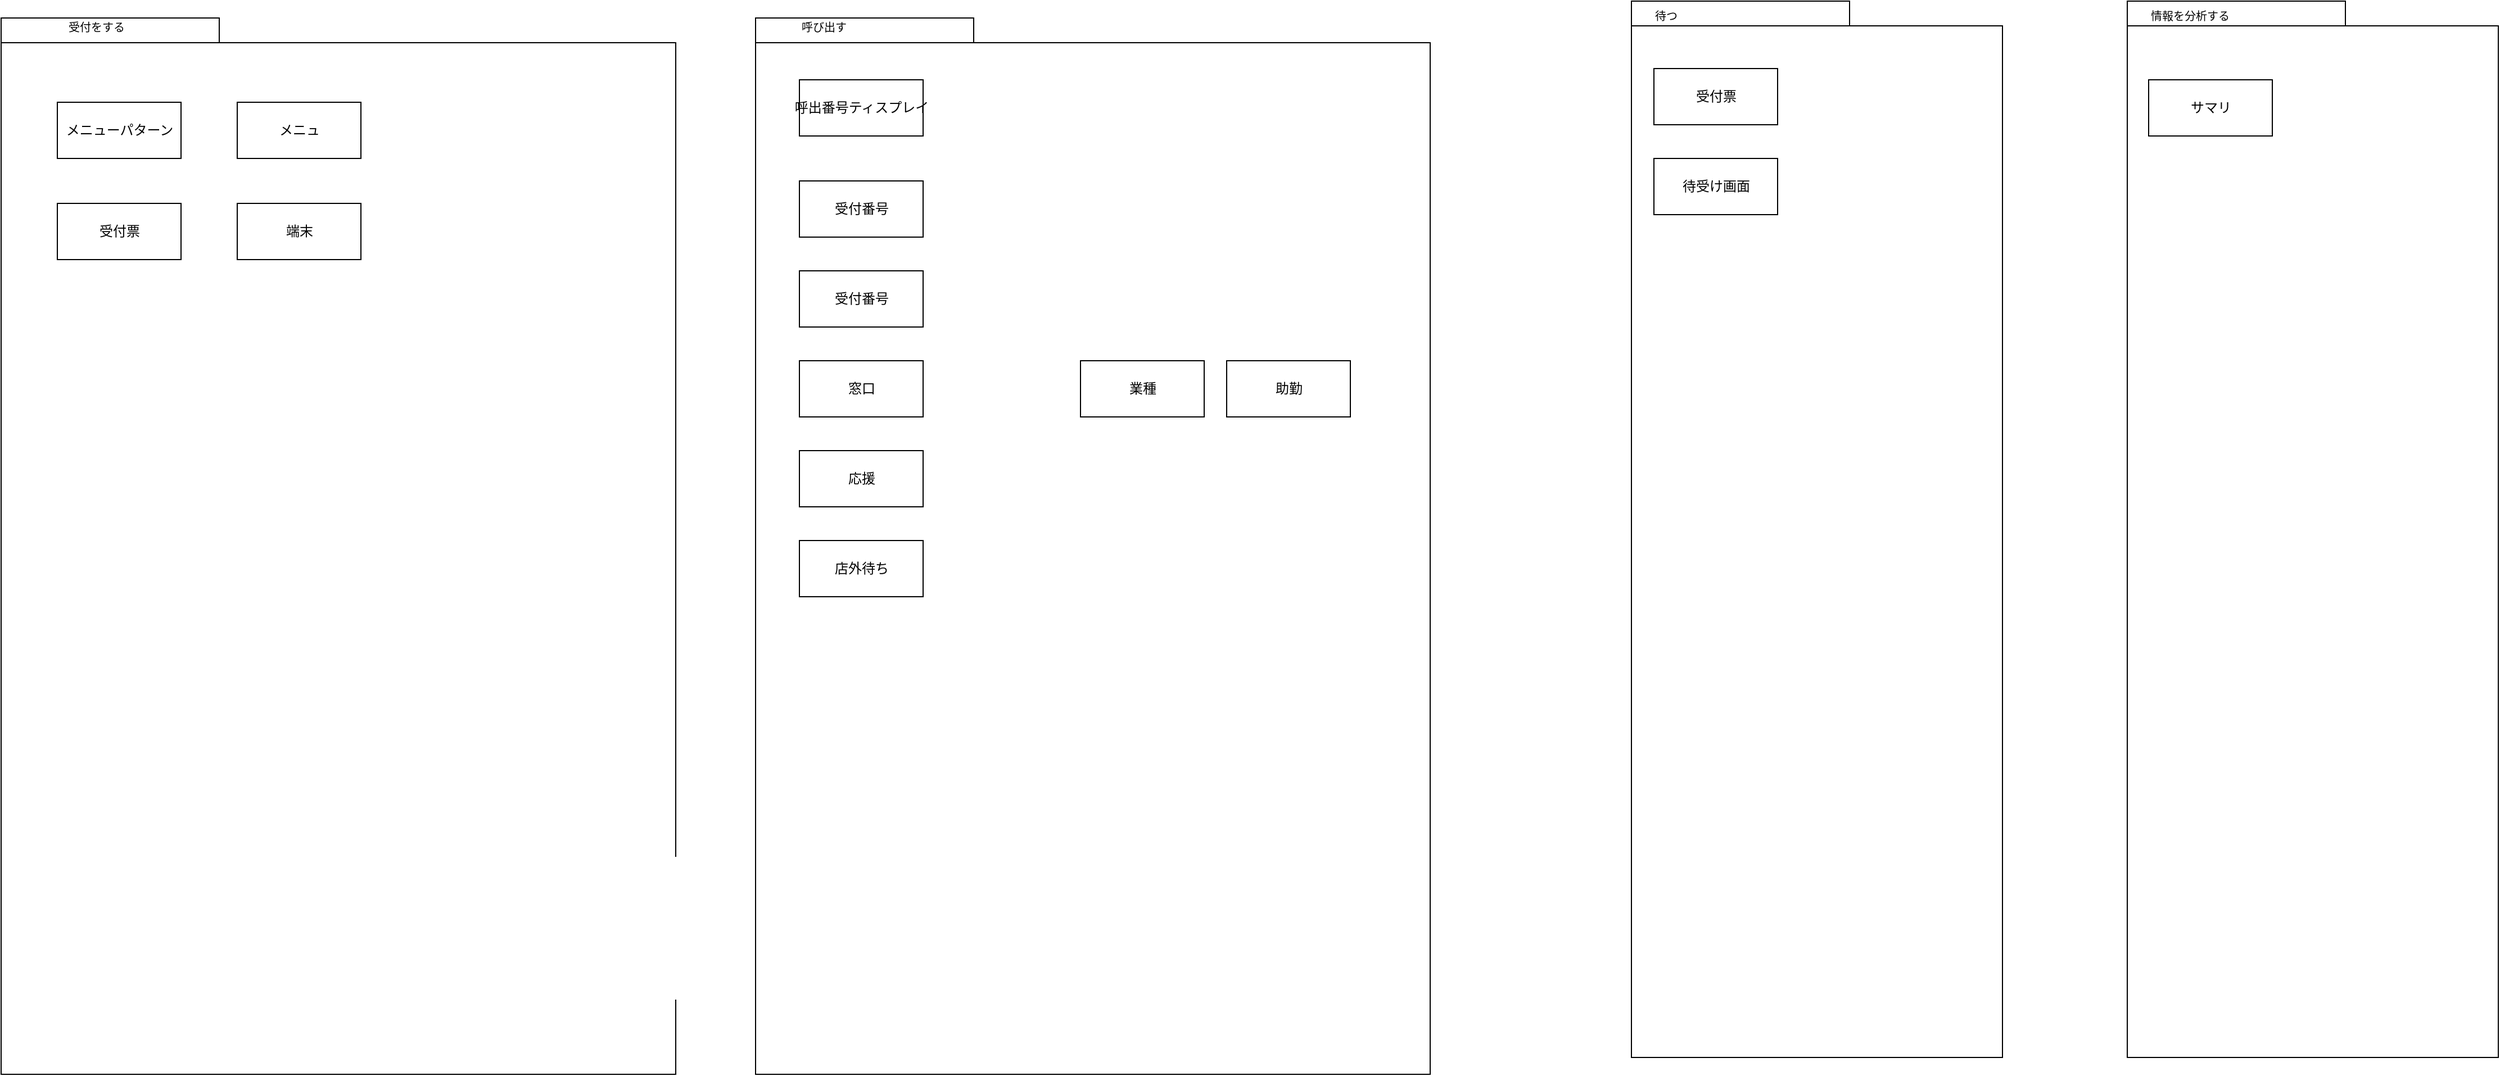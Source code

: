 <mxfile version="20.7.4" type="github">
  <diagram name="Page-1" id="b5b7bab2-c9e2-2cf4-8b2a-24fd1a2a6d21">
    <mxGraphModel dx="2442" dy="948" grid="1" gridSize="10" guides="1" tooltips="1" connect="1" arrows="1" fold="1" page="1" pageScale="1" pageWidth="827" pageHeight="1169" background="none" math="0" shadow="0">
      <root>
        <mxCell id="0" />
        <mxCell id="1" parent="0" />
        <mxCell id="6e0c8c40b5770093-72" value="" style="shape=folder;fontStyle=1;spacingTop=10;tabWidth=194;tabHeight=22;tabPosition=left;html=1;rounded=0;shadow=0;comic=0;labelBackgroundColor=none;strokeWidth=1;fillColor=none;fontFamily=Verdana;fontSize=10;align=center;" parent="1" vertex="1">
          <mxGeometry x="270" y="115" width="600" height="940" as="geometry" />
        </mxCell>
        <mxCell id="6e0c8c40b5770093-73" value="受付をする" style="text;html=1;align=left;verticalAlign=top;spacingTop=-4;fontSize=10;fontFamily=Verdana" parent="1" vertex="1">
          <mxGeometry x="327.5" y="114.5" width="130" height="20" as="geometry" />
        </mxCell>
        <mxCell id="UAsPiml-7njqkJdproNT-3" value="メニュ" style="html=1;" vertex="1" parent="1">
          <mxGeometry x="480" y="190" width="110" height="50" as="geometry" />
        </mxCell>
        <mxCell id="UAsPiml-7njqkJdproNT-4" value="受付票" style="html=1;" vertex="1" parent="1">
          <mxGeometry x="320" y="280" width="110" height="50" as="geometry" />
        </mxCell>
        <mxCell id="UAsPiml-7njqkJdproNT-5" value="" style="shape=folder;fontStyle=1;spacingTop=10;tabWidth=194;tabHeight=22;tabPosition=left;html=1;rounded=0;shadow=0;comic=0;labelBackgroundColor=none;strokeWidth=1;fillColor=none;fontFamily=Verdana;fontSize=10;align=center;" vertex="1" parent="1">
          <mxGeometry x="941" y="115" width="600" height="940" as="geometry" />
        </mxCell>
        <mxCell id="UAsPiml-7njqkJdproNT-6" value="呼出番号ティスプレイ" style="html=1;" vertex="1" parent="1">
          <mxGeometry x="980" y="170" width="110" height="50" as="geometry" />
        </mxCell>
        <mxCell id="UAsPiml-7njqkJdproNT-7" value="呼び出す" style="text;html=1;align=left;verticalAlign=top;spacingTop=-4;fontSize=10;fontFamily=Verdana" vertex="1" parent="1">
          <mxGeometry x="980" y="114.5" width="130" height="20" as="geometry" />
        </mxCell>
        <mxCell id="UAsPiml-7njqkJdproNT-9" value="受付番号" style="html=1;" vertex="1" parent="1">
          <mxGeometry x="980" y="260" width="110" height="50" as="geometry" />
        </mxCell>
        <mxCell id="UAsPiml-7njqkJdproNT-10" value="受付番号" style="html=1;" vertex="1" parent="1">
          <mxGeometry x="980" y="340" width="110" height="50" as="geometry" />
        </mxCell>
        <mxCell id="UAsPiml-7njqkJdproNT-13" value="窓口" style="html=1;" vertex="1" parent="1">
          <mxGeometry x="980" y="420" width="110" height="50" as="geometry" />
        </mxCell>
        <mxCell id="UAsPiml-7njqkJdproNT-14" value="サマリ" style="html=1;" vertex="1" parent="1">
          <mxGeometry x="2180" y="170" width="110" height="50" as="geometry" />
        </mxCell>
        <mxCell id="UAsPiml-7njqkJdproNT-15" value="応援" style="html=1;" vertex="1" parent="1">
          <mxGeometry x="980" y="500" width="110" height="50" as="geometry" />
        </mxCell>
        <mxCell id="UAsPiml-7njqkJdproNT-16" value="メニューパターン" style="html=1;" vertex="1" parent="1">
          <mxGeometry x="320" y="190" width="110" height="50" as="geometry" />
        </mxCell>
        <mxCell id="UAsPiml-7njqkJdproNT-17" value="端末" style="html=1;" vertex="1" parent="1">
          <mxGeometry x="480" y="280" width="110" height="50" as="geometry" />
        </mxCell>
        <mxCell id="UAsPiml-7njqkJdproNT-18" value="店外待ち" style="html=1;" vertex="1" parent="1">
          <mxGeometry x="980" y="580" width="110" height="50" as="geometry" />
        </mxCell>
        <mxCell id="UAsPiml-7njqkJdproNT-19" value="助勤" style="html=1;" vertex="1" parent="1">
          <mxGeometry x="1360" y="420" width="110" height="50" as="geometry" />
        </mxCell>
        <mxCell id="UAsPiml-7njqkJdproNT-20" value="" style="group" vertex="1" connectable="0" parent="1">
          <mxGeometry x="1720" y="100" width="330" height="940" as="geometry" />
        </mxCell>
        <mxCell id="UAsPiml-7njqkJdproNT-8" value="" style="shape=folder;fontStyle=1;spacingTop=10;tabWidth=194;tabHeight=22;tabPosition=left;html=1;rounded=0;shadow=0;comic=0;labelBackgroundColor=none;strokeWidth=1;fillColor=none;fontFamily=Verdana;fontSize=10;align=center;" vertex="1" parent="UAsPiml-7njqkJdproNT-20">
          <mxGeometry width="330" height="940" as="geometry" />
        </mxCell>
        <mxCell id="UAsPiml-7njqkJdproNT-12" value="待つ" style="text;html=1;align=left;verticalAlign=top;spacingTop=-4;fontSize=10;fontFamily=Verdana" vertex="1" parent="UAsPiml-7njqkJdproNT-20">
          <mxGeometry x="19" y="4.5" width="130" height="20" as="geometry" />
        </mxCell>
        <mxCell id="UAsPiml-7njqkJdproNT-24" value="受付票" style="html=1;" vertex="1" parent="UAsPiml-7njqkJdproNT-20">
          <mxGeometry x="20" y="60" width="110" height="50" as="geometry" />
        </mxCell>
        <mxCell id="UAsPiml-7njqkJdproNT-25" value="待受け画面" style="html=1;" vertex="1" parent="UAsPiml-7njqkJdproNT-20">
          <mxGeometry x="20" y="140" width="110" height="50" as="geometry" />
        </mxCell>
        <mxCell id="UAsPiml-7njqkJdproNT-21" value="" style="group" vertex="1" connectable="0" parent="1">
          <mxGeometry x="2161" y="100" width="330" height="940" as="geometry" />
        </mxCell>
        <mxCell id="UAsPiml-7njqkJdproNT-22" value="" style="shape=folder;fontStyle=1;spacingTop=10;tabWidth=194;tabHeight=22;tabPosition=left;html=1;rounded=0;shadow=0;comic=0;labelBackgroundColor=none;strokeWidth=1;fillColor=none;fontFamily=Verdana;fontSize=10;align=center;" vertex="1" parent="UAsPiml-7njqkJdproNT-21">
          <mxGeometry width="330" height="940" as="geometry" />
        </mxCell>
        <mxCell id="UAsPiml-7njqkJdproNT-23" value="情報を分析する" style="text;html=1;align=left;verticalAlign=top;spacingTop=-4;fontSize=10;fontFamily=Verdana" vertex="1" parent="UAsPiml-7njqkJdproNT-21">
          <mxGeometry x="19" y="4.5" width="130" height="20" as="geometry" />
        </mxCell>
        <mxCell id="UAsPiml-7njqkJdproNT-26" value="業種" style="html=1;" vertex="1" parent="1">
          <mxGeometry x="1230" y="420" width="110" height="50" as="geometry" />
        </mxCell>
      </root>
    </mxGraphModel>
  </diagram>
</mxfile>
